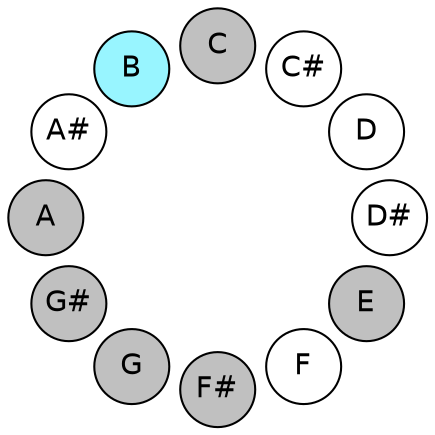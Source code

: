 
graph {

layout = circo;
mindist = .1

node [shape = circle, fontname = Helvetica, margin = 0, style = filled]
edge [style=invis]

subgraph 1 {
	"E" -- "F" -- "F#" -- "G" -- "G#" -- "A" -- "A#" -- "B" -- "C" -- "C#" -- "D" -- "D#" -- "E"
}

"C" [fillcolor = gray];
"C#" [fillcolor = white];
"D" [fillcolor = white];
"D#" [fillcolor = white];
"E" [fillcolor = gray];
"F" [fillcolor = white];
"F#" [fillcolor = gray];
"G" [fillcolor = gray];
"G#" [fillcolor = gray];
"A" [fillcolor = gray];
"A#" [fillcolor = white];
"B" [fillcolor = cadetblue1];
}
